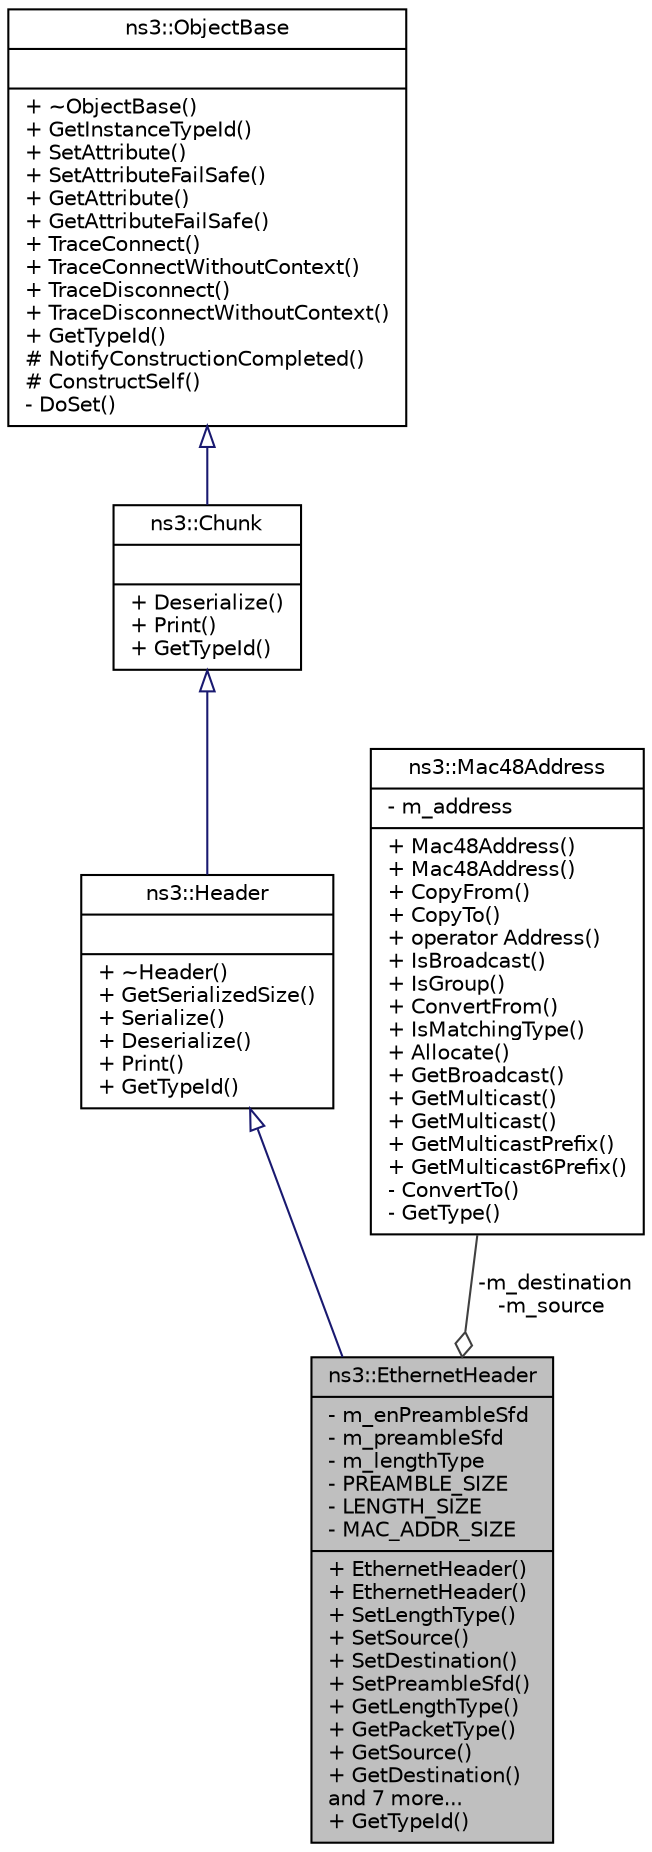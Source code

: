 digraph "ns3::EthernetHeader"
{
  edge [fontname="Helvetica",fontsize="10",labelfontname="Helvetica",labelfontsize="10"];
  node [fontname="Helvetica",fontsize="10",shape=record];
  Node1 [label="{ns3::EthernetHeader\n|- m_enPreambleSfd\l- m_preambleSfd\l- m_lengthType\l- PREAMBLE_SIZE\l- LENGTH_SIZE\l- MAC_ADDR_SIZE\l|+ EthernetHeader()\l+ EthernetHeader()\l+ SetLengthType()\l+ SetSource()\l+ SetDestination()\l+ SetPreambleSfd()\l+ GetLengthType()\l+ GetPacketType()\l+ GetSource()\l+ GetDestination()\land 7 more...\l+ GetTypeId()\l}",height=0.2,width=0.4,color="black", fillcolor="grey75", style="filled", fontcolor="black"];
  Node2 -> Node1 [dir="back",color="midnightblue",fontsize="10",style="solid",arrowtail="onormal"];
  Node2 [label="{ns3::Header\n||+ ~Header()\l+ GetSerializedSize()\l+ Serialize()\l+ Deserialize()\l+ Print()\l+ GetTypeId()\l}",height=0.2,width=0.4,color="black", fillcolor="white", style="filled",URL="$d6/dae/classns3_1_1Header.html",tooltip="Protocol header serialization and deserialization. "];
  Node3 -> Node2 [dir="back",color="midnightblue",fontsize="10",style="solid",arrowtail="onormal"];
  Node3 [label="{ns3::Chunk\n||+ Deserialize()\l+ Print()\l+ GetTypeId()\l}",height=0.2,width=0.4,color="black", fillcolor="white", style="filled",URL="$d7/d9b/classns3_1_1Chunk.html",tooltip="abstract base class for ns3::Header and ns3::Trailer "];
  Node4 -> Node3 [dir="back",color="midnightblue",fontsize="10",style="solid",arrowtail="onormal"];
  Node4 [label="{ns3::ObjectBase\n||+ ~ObjectBase()\l+ GetInstanceTypeId()\l+ SetAttribute()\l+ SetAttributeFailSafe()\l+ GetAttribute()\l+ GetAttributeFailSafe()\l+ TraceConnect()\l+ TraceConnectWithoutContext()\l+ TraceDisconnect()\l+ TraceDisconnectWithoutContext()\l+ GetTypeId()\l# NotifyConstructionCompleted()\l# ConstructSelf()\l- DoSet()\l}",height=0.2,width=0.4,color="black", fillcolor="white", style="filled",URL="$d2/dac/classns3_1_1ObjectBase.html",tooltip="Anchor the ns-3 type and attribute system. "];
  Node5 -> Node1 [color="grey25",fontsize="10",style="solid",label=" -m_destination\n-m_source" ,arrowhead="odiamond"];
  Node5 [label="{ns3::Mac48Address\n|- m_address\l|+ Mac48Address()\l+ Mac48Address()\l+ CopyFrom()\l+ CopyTo()\l+ operator Address()\l+ IsBroadcast()\l+ IsGroup()\l+ ConvertFrom()\l+ IsMatchingType()\l+ Allocate()\l+ GetBroadcast()\l+ GetMulticast()\l+ GetMulticast()\l+ GetMulticastPrefix()\l+ GetMulticast6Prefix()\l- ConvertTo()\l- GetType()\l}",height=0.2,width=0.4,color="black", fillcolor="white", style="filled",URL="$db/dee/classns3_1_1Mac48Address.html",tooltip="an EUI-48 address "];
}
